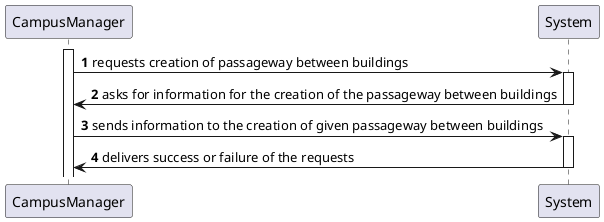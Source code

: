 @startuml
'https://plantuml.com/sequence-diagram

autonumber
participant  CampusManager
participant  System

activate CampusManager
CampusManager -> System : requests creation of passageway between buildings
activate System
CampusManager <- System : asks for information for the creation of the passageway between buildings
deactivate System
CampusManager -> System : sends information to the creation of given passageway between buildings
activate System
CampusManager <- System : delivers success or failure of the requests
deactivate System

@enduml
